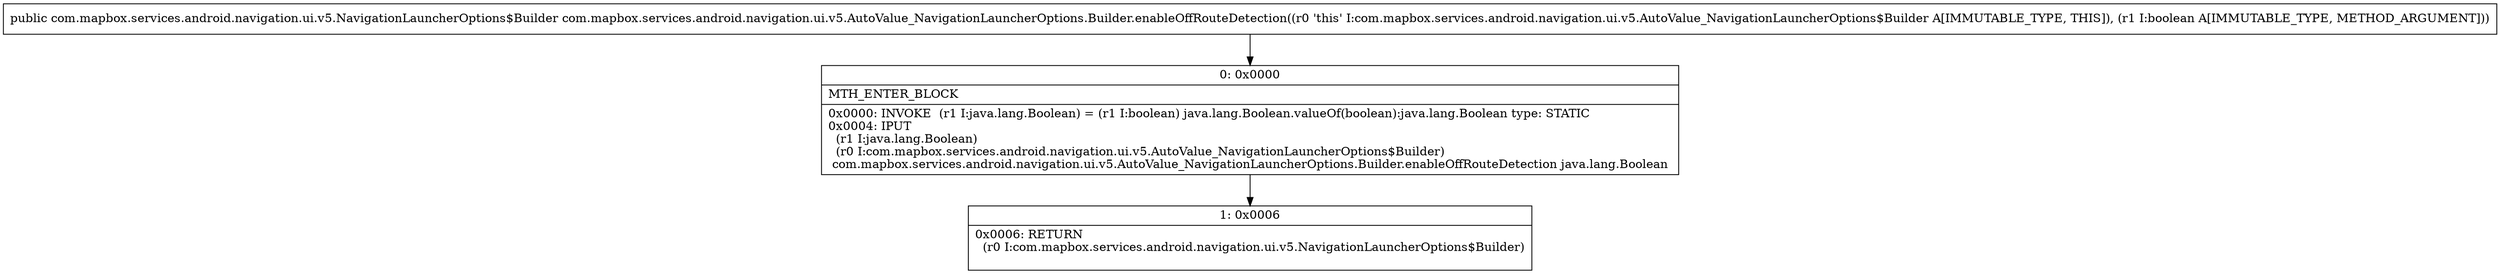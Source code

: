digraph "CFG forcom.mapbox.services.android.navigation.ui.v5.AutoValue_NavigationLauncherOptions.Builder.enableOffRouteDetection(Z)Lcom\/mapbox\/services\/android\/navigation\/ui\/v5\/NavigationLauncherOptions$Builder;" {
Node_0 [shape=record,label="{0\:\ 0x0000|MTH_ENTER_BLOCK\l|0x0000: INVOKE  (r1 I:java.lang.Boolean) = (r1 I:boolean) java.lang.Boolean.valueOf(boolean):java.lang.Boolean type: STATIC \l0x0004: IPUT  \l  (r1 I:java.lang.Boolean)\l  (r0 I:com.mapbox.services.android.navigation.ui.v5.AutoValue_NavigationLauncherOptions$Builder)\l com.mapbox.services.android.navigation.ui.v5.AutoValue_NavigationLauncherOptions.Builder.enableOffRouteDetection java.lang.Boolean \l}"];
Node_1 [shape=record,label="{1\:\ 0x0006|0x0006: RETURN  \l  (r0 I:com.mapbox.services.android.navigation.ui.v5.NavigationLauncherOptions$Builder)\l \l}"];
MethodNode[shape=record,label="{public com.mapbox.services.android.navigation.ui.v5.NavigationLauncherOptions$Builder com.mapbox.services.android.navigation.ui.v5.AutoValue_NavigationLauncherOptions.Builder.enableOffRouteDetection((r0 'this' I:com.mapbox.services.android.navigation.ui.v5.AutoValue_NavigationLauncherOptions$Builder A[IMMUTABLE_TYPE, THIS]), (r1 I:boolean A[IMMUTABLE_TYPE, METHOD_ARGUMENT])) }"];
MethodNode -> Node_0;
Node_0 -> Node_1;
}

